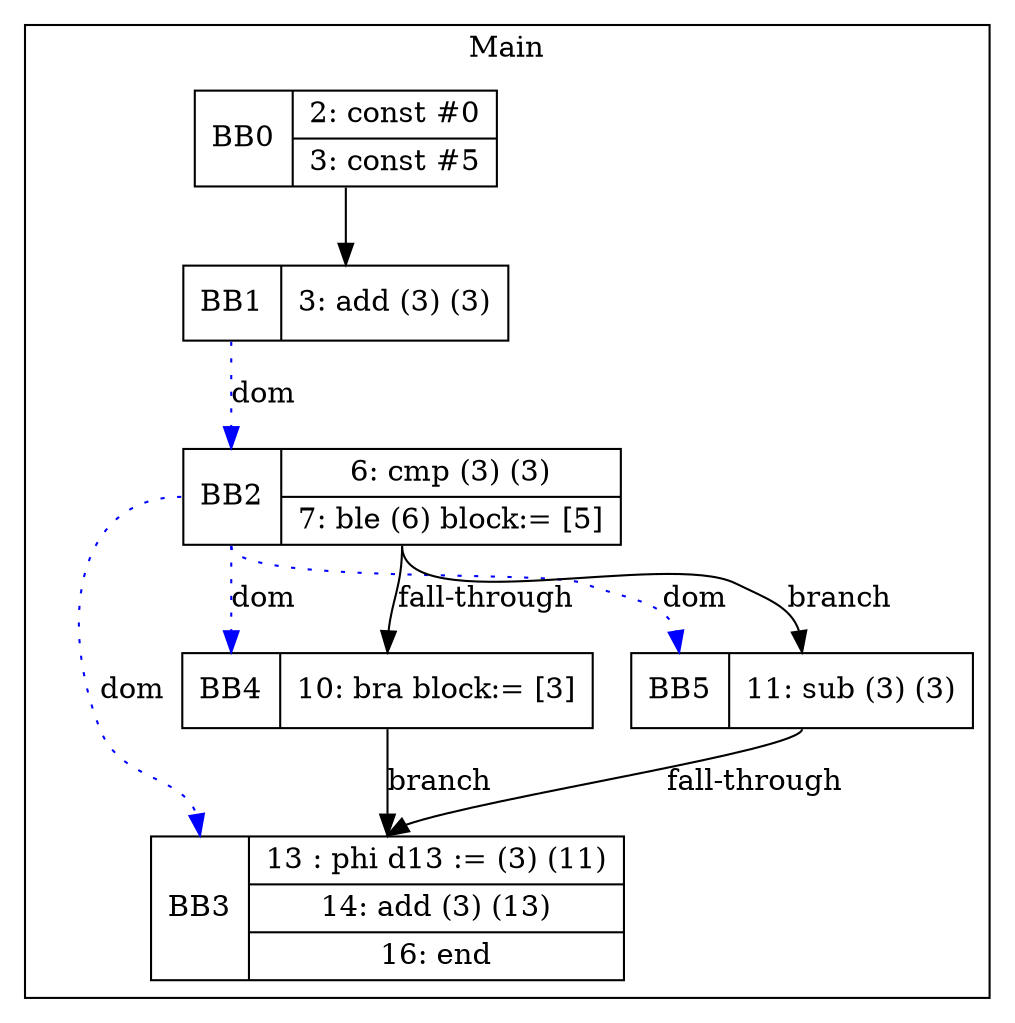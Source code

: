 digraph G {
node [shape=record];
subgraph cluster_main{
label = "Main";
BB0 [shape=record, label="<b>BB0|{2: const #0|3: const #5}"];
BB1 [shape=record, label="<b>BB1|{3: add (3) (3)}"];
BB2 [shape=record, label="<b>BB2|{6: cmp (3) (3)|7: ble (6) block:= [5]}"];
BB3 [shape=record, label="<b>BB3|{13 : phi d13 := (3) (11)|14: add (3) (13)|16: end}"];
BB4 [shape=record, label="<b>BB4|{10: bra block:= [3]}"];
BB5 [shape=record, label="<b>BB5|{11: sub (3) (3)}"];
}
BB0:s -> BB1:n ;
BB2:b -> BB3:b [color=blue, style=dotted, label="dom"];
BB2:b -> BB4:b [color=blue, style=dotted, label="dom"];
BB1:b -> BB2:b [color=blue, style=dotted, label="dom"];
BB2:b -> BB5:b [color=blue, style=dotted, label="dom"];
BB2:s -> BB5:n [label="branch"];
BB4:s -> BB3:n [label="branch"];
BB5:s -> BB3:n [label="fall-through"];
BB2:s -> BB4:n [label="fall-through"];
}
